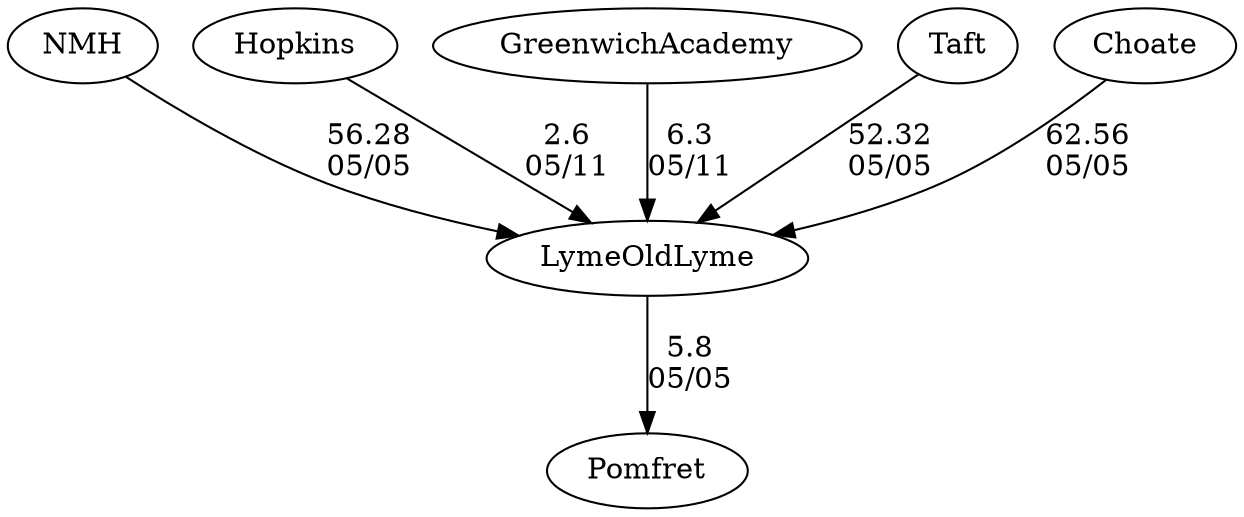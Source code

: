 digraph girls3foursLymeOldLyme {NMH [URL="girls3foursLymeOldLymeNMH.html"];Pomfret [URL="girls3foursLymeOldLymePomfret.html"];Hopkins [URL="girls3foursLymeOldLymeHopkins.html"];LymeOldLyme [URL="girls3foursLymeOldLymeLymeOldLyme.html"];GreenwichAcademy [URL="girls3foursLymeOldLymeGreenwichAcademy.html"];Taft [URL="girls3foursLymeOldLymeTaft.html"];Choate [URL="girls3foursLymeOldLymeChoate.html"];GreenwichAcademy -> LymeOldLyme[label="6.3
05/11", weight="94", tooltip="NEIRA Boys & Girls Fours,Berkshire vs. Canterbury, Greenwich Academy, Hopkins, Lyme/Old Lyme			
Distance: 1500 M Conditions: Overcast, 60 deg., calm for first 500, then very light (5 mph) and variable tail wind for latter 1000 M. Flat water throughout. Comments: Order of racing: G1, G2, B2, B1, G3, B4, B3, G4/nov. Berkshire doubled a rower from G2 to G4 (all-novice boat); Hopkins and Lyme doubled rowers from G3 to G4. B1: Berkshire and LOL encroached on Hopkins' lane approaching the finish, but Hopkins was judged to be too far back to have been impeded. G4: Lyme and Hopkins clashed oars briefly 300 meters from the finish, then separated. Lyme stopped a couple of strokes short of the line. Thanks to visiting teams for traveling, and to the coxswains for their generally excellent work.
None", URL="https://www.row2k.com/results/resultspage.cfm?UID=008A7D94A9DF93181CD94ED3239F2603&cat=5", random="random"]; 
Hopkins -> LymeOldLyme[label="2.6
05/11", weight="98", tooltip="NEIRA Boys & Girls Fours,Berkshire vs. Canterbury, Greenwich Academy, Hopkins, Lyme/Old Lyme			
Distance: 1500 M Conditions: Overcast, 60 deg., calm for first 500, then very light (5 mph) and variable tail wind for latter 1000 M. Flat water throughout. Comments: Order of racing: G1, G2, B2, B1, G3, B4, B3, G4/nov. Berkshire doubled a rower from G2 to G4 (all-novice boat); Hopkins and Lyme doubled rowers from G3 to G4. B1: Berkshire and LOL encroached on Hopkins' lane approaching the finish, but Hopkins was judged to be too far back to have been impeded. G4: Lyme and Hopkins clashed oars briefly 300 meters from the finish, then separated. Lyme stopped a couple of strokes short of the line. Thanks to visiting teams for traveling, and to the coxswains for their generally excellent work.
None", URL="https://www.row2k.com/results/resultspage.cfm?UID=008A7D94A9DF93181CD94ED3239F2603&cat=5", random="random"]; 
Choate -> LymeOldLyme[label="62.56
05/05", weight="38", tooltip="Founder's Day Regatta			
Conditions: Some cross wind in the first 500m shifting into a light tail wind in the last 1k. Teams with multiple boats in a single event only progressed the faster boat even if both finished top 3.", URL="https://www.row2k.com/results/resultspage.cfm?UID=7AC6352FAB62A8BCE52618B8C7A7971D&cat=6", random="random"]; 
NMH -> LymeOldLyme[label="56.28
05/05", weight="44", tooltip="Founder's Day Regatta			
Conditions: Some cross wind in the first 500m shifting into a light tail wind in the last 1k. Teams with multiple boats in a single event only progressed the faster boat even if both finished top 3.", URL="https://www.row2k.com/results/resultspage.cfm?UID=7AC6352FAB62A8BCE52618B8C7A7971D&cat=6", random="random"]; 
Taft -> LymeOldLyme[label="52.32
05/05", weight="48", tooltip="Founder's Day Regatta			
Conditions: Some cross wind in the first 500m shifting into a light tail wind in the last 1k. Teams with multiple boats in a single event only progressed the faster boat even if both finished top 3.", URL="https://www.row2k.com/results/resultspage.cfm?UID=7AC6352FAB62A8BCE52618B8C7A7971D&cat=6", random="random"]; 
LymeOldLyme -> Pomfret[label="5.8
05/05", weight="95", tooltip="Founder's Day Regatta			
Conditions: Some cross wind in the first 500m shifting into a light tail wind in the last 1k. Teams with multiple boats in a single event only progressed the faster boat even if both finished top 3.", URL="https://www.row2k.com/results/resultspage.cfm?UID=7AC6352FAB62A8BCE52618B8C7A7971D&cat=6", random="random"]}